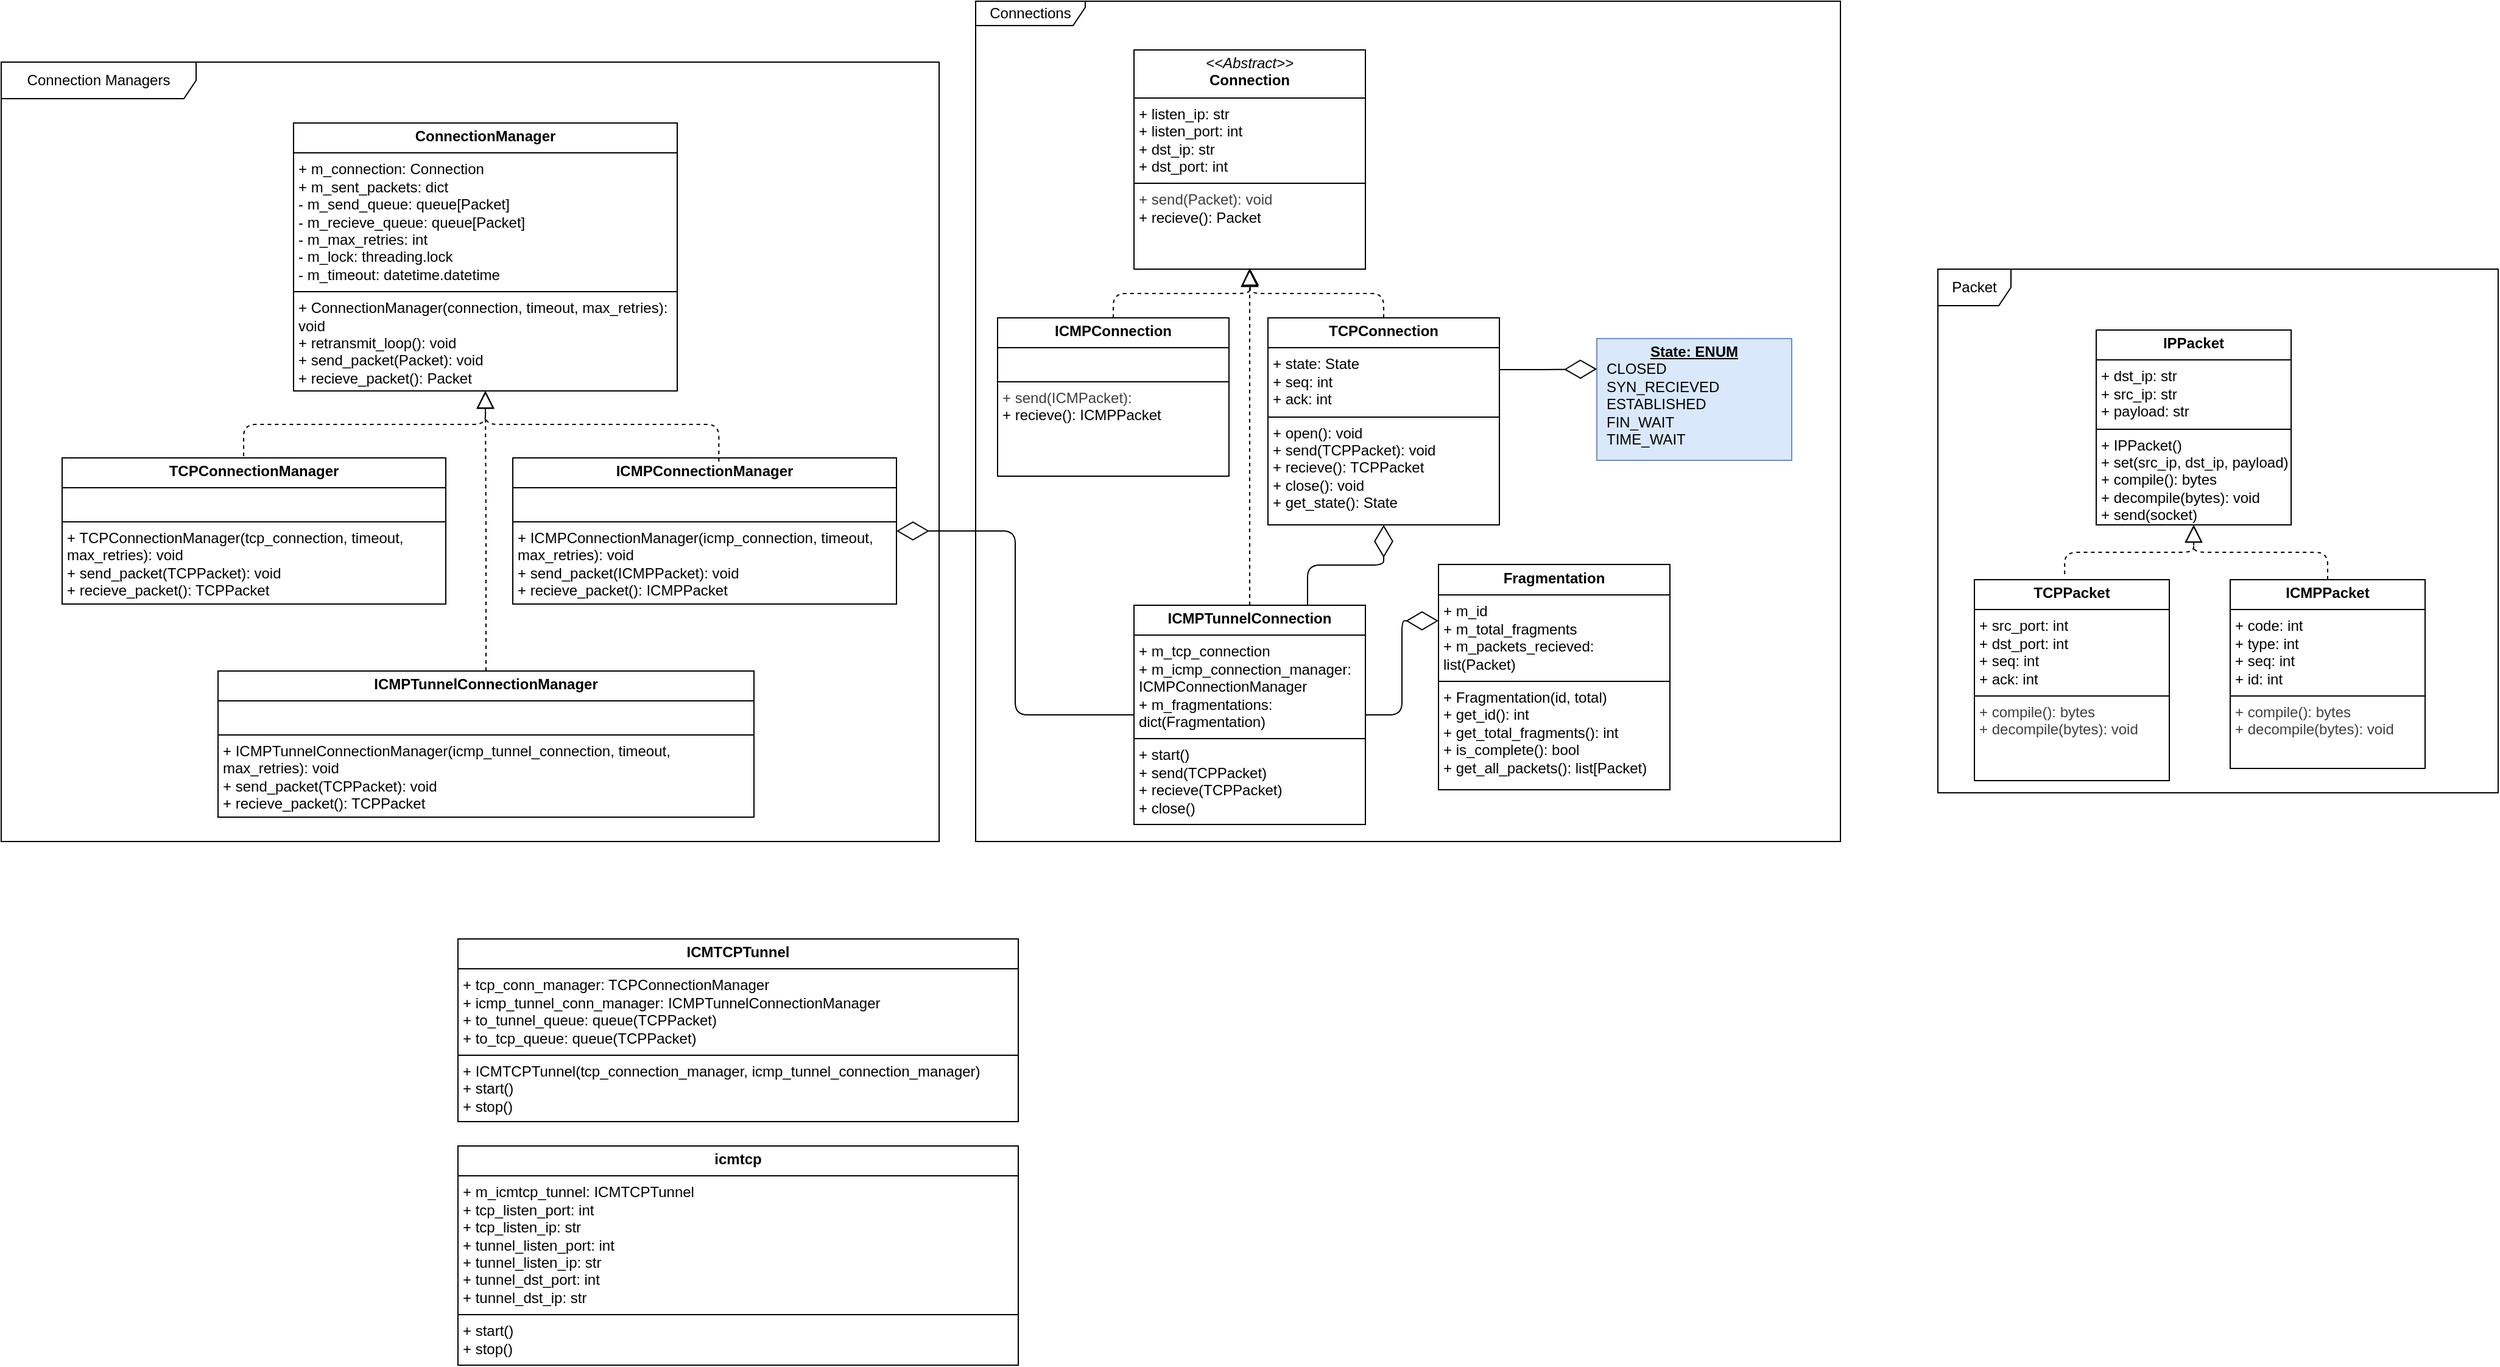 <mxfile>
    <diagram id="AInQ-T5Q2g1bz4kjks8R" name="Page-1">
        <mxGraphModel dx="1733" dy="2178" grid="1" gridSize="10" guides="1" tooltips="1" connect="1" arrows="1" fold="1" page="1" pageScale="1" pageWidth="850" pageHeight="1100" math="0" shadow="0">
            <root>
                <mxCell id="0"/>
                <mxCell id="1" parent="0"/>
                <mxCell id="5" value="&lt;p style=&quot;margin:0px;margin-top:4px;text-align:center;&quot;&gt;&lt;i&gt;&amp;lt;&amp;lt;Abstract&amp;gt;&amp;gt;&lt;/i&gt;&lt;br&gt;&lt;b&gt;Connection&lt;/b&gt;&lt;/p&gt;&lt;hr size=&quot;1&quot; style=&quot;border-style:solid;&quot;&gt;&lt;p style=&quot;margin:0px;margin-left:4px;&quot;&gt;+ listen_ip: str&lt;/p&gt;&lt;p style=&quot;margin:0px;margin-left:4px;&quot;&gt;+ listen_port: int&lt;/p&gt;&lt;p style=&quot;margin:0px;margin-left:4px;&quot;&gt;+ dst_ip: str&lt;/p&gt;&lt;p style=&quot;margin:0px;margin-left:4px;&quot;&gt;+ dst_port: int&lt;br&gt;&lt;/p&gt;&lt;hr size=&quot;1&quot; style=&quot;border-style:solid;&quot;&gt;&lt;p style=&quot;margin:0px;margin-left:4px;&quot;&gt;&lt;span style=&quot;color: rgb(63, 63, 63); background-color: transparent;&quot;&gt;+ send(Packet): void&lt;/span&gt;&lt;/p&gt;&lt;p style=&quot;margin:0px;margin-left:4px;&quot;&gt;+ recieve(): Packet&lt;/p&gt;" style="verticalAlign=top;align=left;overflow=fill;html=1;whiteSpace=wrap;" parent="1" vertex="1">
                    <mxGeometry x="520" y="10" width="190" height="180" as="geometry"/>
                </mxCell>
                <mxCell id="6" value="&lt;p style=&quot;margin:0px;margin-top:4px;text-align:center;&quot;&gt;&lt;b&gt;ICMPConnection&lt;/b&gt;&lt;/p&gt;&lt;hr size=&quot;1&quot; style=&quot;border-style:solid;&quot;&gt;&lt;p style=&quot;margin:0px;margin-left:4px;&quot;&gt;&lt;br&gt;&lt;/p&gt;&lt;hr size=&quot;1&quot; style=&quot;border-style:solid;&quot;&gt;&lt;p style=&quot;margin:0px;margin-left:4px;&quot;&gt;&lt;span style=&quot;color: rgb(63, 63, 63); background-color: transparent;&quot;&gt;+ send(ICMPacket):&amp;nbsp;&lt;/span&gt;&lt;/p&gt;&lt;p style=&quot;margin:0px;margin-left:4px;&quot;&gt;+ recieve(): ICMPPacket&lt;/p&gt;" style="verticalAlign=top;align=left;overflow=fill;html=1;whiteSpace=wrap;" parent="1" vertex="1">
                    <mxGeometry x="408" y="230" width="190" height="130" as="geometry"/>
                </mxCell>
                <mxCell id="7" value="&lt;p style=&quot;margin:0px;margin-top:4px;text-align:center;&quot;&gt;&lt;b&gt;TCPConnection&lt;/b&gt;&lt;/p&gt;&lt;hr size=&quot;1&quot; style=&quot;border-style:solid;&quot;&gt;&lt;p style=&quot;margin:0px;margin-left:4px;&quot;&gt;+ state: State&lt;/p&gt;&lt;p style=&quot;margin:0px;margin-left:4px;&quot;&gt;+ seq: int&lt;/p&gt;&lt;p style=&quot;margin:0px;margin-left:4px;&quot;&gt;+ ack: int&lt;/p&gt;&lt;hr size=&quot;1&quot; style=&quot;border-style:solid;&quot;&gt;&lt;p style=&quot;margin:0px;margin-left:4px;&quot;&gt;+ open(): void&lt;/p&gt;&lt;p style=&quot;margin:0px;margin-left:4px;&quot;&gt;+ send(TCPPacket): void&lt;/p&gt;&lt;p style=&quot;margin:0px;margin-left:4px;&quot;&gt;+ recieve(): TCPPacket&lt;/p&gt;&lt;p style=&quot;margin:0px;margin-left:4px;&quot;&gt;+ close(): void&lt;/p&gt;&lt;p style=&quot;margin:0px;margin-left:4px;&quot;&gt;+ get_state(): State&lt;/p&gt;" style="verticalAlign=top;align=left;overflow=fill;html=1;whiteSpace=wrap;" parent="1" vertex="1">
                    <mxGeometry x="630" y="230" width="190" height="170" as="geometry"/>
                </mxCell>
                <mxCell id="8" value="" style="endArrow=block;dashed=1;endFill=0;endSize=12;html=1;exitX=0.5;exitY=0;exitDx=0;exitDy=0;entryX=0.5;entryY=1;entryDx=0;entryDy=0;edgeStyle=orthogonalEdgeStyle;" parent="1" source="6" target="5" edge="1">
                    <mxGeometry width="160" relative="1" as="geometry">
                        <mxPoint x="470" y="210" as="sourcePoint"/>
                        <mxPoint x="630" y="210" as="targetPoint"/>
                    </mxGeometry>
                </mxCell>
                <mxCell id="9" value="" style="endArrow=block;dashed=1;endFill=0;endSize=12;html=1;exitX=0.5;exitY=0;exitDx=0;exitDy=0;edgeStyle=orthogonalEdgeStyle;" parent="1" source="7" edge="1">
                    <mxGeometry width="160" relative="1" as="geometry">
                        <mxPoint x="680" y="220" as="sourcePoint"/>
                        <mxPoint x="615" y="189" as="targetPoint"/>
                    </mxGeometry>
                </mxCell>
                <mxCell id="10" value="&lt;p style=&quot;margin:0px;margin-top:4px;text-align:center;&quot;&gt;&lt;b&gt;ICMTCPTunnel&lt;/b&gt;&lt;/p&gt;&lt;hr size=&quot;1&quot; style=&quot;border-style:solid;&quot;&gt;&lt;p style=&quot;margin:0px;margin-left:4px;&quot;&gt;+ tcp_conn_manager: TCPConnectionManager&lt;/p&gt;&lt;p style=&quot;margin:0px;margin-left:4px;&quot;&gt;+ icmp_tunnel_conn_manager: ICMPTunnelConnectionManager&lt;/p&gt;&lt;p style=&quot;margin:0px;margin-left:4px;&quot;&gt;+ to_tunnel_queue: queue(TCPPacket)&lt;/p&gt;&lt;p style=&quot;margin:0px;margin-left:4px;&quot;&gt;+ to_tcp_queue: queue(TCPPacket)&lt;/p&gt;&lt;hr size=&quot;1&quot; style=&quot;border-style:solid;&quot;&gt;&lt;p style=&quot;margin:0px;margin-left:4px;&quot;&gt;+ ICMTCPTunnel(tcp_connection_manager, icmp_tunnel_connection_manager)&lt;/p&gt;&lt;p style=&quot;margin:0px;margin-left:4px;&quot;&gt;+ start()&lt;/p&gt;&lt;p style=&quot;margin:0px;margin-left:4px;&quot;&gt;+ stop()&lt;/p&gt;" style="verticalAlign=top;align=left;overflow=fill;html=1;whiteSpace=wrap;" parent="1" vertex="1">
                    <mxGeometry x="-35" y="740" width="460" height="150" as="geometry"/>
                </mxCell>
                <mxCell id="13" value="&lt;p style=&quot;margin:0px;margin-top:4px;text-align:center;text-decoration:underline;&quot;&gt;&lt;b&gt;State: ENUM&lt;/b&gt;&lt;/p&gt;&lt;p style=&quot;margin:0px;margin-left:8px;&quot;&gt;CLOSED&lt;br&gt;SYN_RECIEVED&lt;/p&gt;&lt;p style=&quot;margin:0px;margin-left:8px;&quot;&gt;ESTABLISHED&lt;/p&gt;&lt;p style=&quot;margin:0px;margin-left:8px;&quot;&gt;FIN_WAIT&lt;/p&gt;&lt;p style=&quot;margin:0px;margin-left:8px;&quot;&gt;TIME_WAIT&lt;br&gt;&lt;/p&gt;" style="verticalAlign=top;align=left;overflow=fill;html=1;whiteSpace=wrap;fillColor=#dae8fc;strokeColor=#6c8ebf;" parent="1" vertex="1">
                    <mxGeometry x="900" y="247" width="160" height="100" as="geometry"/>
                </mxCell>
                <mxCell id="14" value="" style="endArrow=diamondThin;endFill=0;endSize=24;html=1;exitX=1;exitY=0.25;exitDx=0;exitDy=0;entryX=0;entryY=0.25;entryDx=0;entryDy=0;edgeStyle=orthogonalEdgeStyle;" parent="1" source="7" target="13" edge="1">
                    <mxGeometry width="160" relative="1" as="geometry">
                        <mxPoint x="800" y="390" as="sourcePoint"/>
                        <mxPoint x="960" y="390" as="targetPoint"/>
                    </mxGeometry>
                </mxCell>
                <mxCell id="16" value="&lt;p style=&quot;margin:0px;margin-top:4px;text-align:center;&quot;&gt;&lt;b&gt;ConnectionManager&lt;/b&gt;&lt;/p&gt;&lt;hr size=&quot;1&quot; style=&quot;border-style:solid;&quot;&gt;&lt;p style=&quot;margin:0px;margin-left:4px;&quot;&gt;+ m_connection: Connection&lt;/p&gt;&lt;p style=&quot;margin:0px;margin-left:4px;&quot;&gt;+ m_sent_packets: dict&lt;/p&gt;&lt;p style=&quot;margin:0px;margin-left:4px;&quot;&gt;- m_send_queue: queue[Packet]&lt;/p&gt;&lt;p style=&quot;margin:0px;margin-left:4px;&quot;&gt;- m_recieve_queue: queue[Packet]&lt;/p&gt;&lt;p style=&quot;margin:0px;margin-left:4px;&quot;&gt;- m_max_retries: int&lt;/p&gt;&lt;p style=&quot;margin:0px;margin-left:4px;&quot;&gt;- m_lock: threading.lock&lt;/p&gt;&lt;p style=&quot;margin:0px;margin-left:4px;&quot;&gt;- m_timeout: datetime.datetime&lt;/p&gt;&lt;hr size=&quot;1&quot; style=&quot;border-style:solid;&quot;&gt;&lt;p style=&quot;margin:0px;margin-left:4px;&quot;&gt;+ ConnectionManager(connection, timeout, max_retries): void&lt;/p&gt;&lt;p style=&quot;margin:0px;margin-left:4px;&quot;&gt;+ retransmit_loop(): void&lt;/p&gt;&lt;p style=&quot;margin:0px;margin-left:4px;&quot;&gt;+ send_packet(Packet): void&lt;/p&gt;&lt;p style=&quot;margin:0px;margin-left:4px;&quot;&gt;+ recieve_packet(): Packet&lt;/p&gt;&lt;p style=&quot;margin:0px;margin-left:4px;&quot;&gt;&lt;br&gt;&lt;/p&gt;" style="verticalAlign=top;align=left;overflow=fill;html=1;whiteSpace=wrap;" parent="1" vertex="1">
                    <mxGeometry x="-170" y="70" width="315" height="220" as="geometry"/>
                </mxCell>
                <mxCell id="18" value="&lt;p style=&quot;margin:0px;margin-top:4px;text-align:center;&quot;&gt;&lt;b&gt;ICMPTunnelConnection&lt;/b&gt;&lt;/p&gt;&lt;hr size=&quot;1&quot; style=&quot;border-style:solid;&quot;&gt;&lt;p style=&quot;margin:0px;margin-left:4px;&quot;&gt;+ m_tcp_connection&lt;/p&gt;&lt;p style=&quot;margin:0px;margin-left:4px;&quot;&gt;+ m_icmp_connection_manager: ICMPConnectionManager&lt;/p&gt;&lt;p style=&quot;margin:0px;margin-left:4px;&quot;&gt;+ m_fragmentations: dict(Fragmentation)&lt;/p&gt;&lt;hr size=&quot;1&quot; style=&quot;border-style:solid;&quot;&gt;&lt;p style=&quot;margin:0px;margin-left:4px;&quot;&gt;+ start()&lt;/p&gt;&lt;p style=&quot;margin:0px;margin-left:4px;&quot;&gt;+ send(TCPPacket)&lt;/p&gt;&lt;p style=&quot;margin:0px;margin-left:4px;&quot;&gt;+ recieve(TCPPacket)&lt;/p&gt;&lt;p style=&quot;margin:0px;margin-left:4px;&quot;&gt;+ close()&lt;/p&gt;" style="verticalAlign=top;align=left;overflow=fill;html=1;whiteSpace=wrap;" parent="1" vertex="1">
                    <mxGeometry x="520" y="466" width="190" height="180" as="geometry"/>
                </mxCell>
                <mxCell id="20" value="" style="endArrow=block;dashed=1;endFill=0;endSize=12;html=1;exitX=0.5;exitY=0;exitDx=0;exitDy=0;entryX=0.5;entryY=1;entryDx=0;entryDy=0;edgeStyle=orthogonalEdgeStyle;" parent="1" source="18" target="5" edge="1">
                    <mxGeometry width="160" relative="1" as="geometry">
                        <mxPoint x="513" y="240" as="sourcePoint"/>
                        <mxPoint x="625" y="200" as="targetPoint"/>
                    </mxGeometry>
                </mxCell>
                <mxCell id="21" value="" style="endArrow=diamondThin;endFill=0;endSize=24;html=1;exitX=0.75;exitY=0;exitDx=0;exitDy=0;entryX=0.5;entryY=1;entryDx=0;entryDy=0;edgeStyle=orthogonalEdgeStyle;" parent="1" source="18" target="7" edge="1">
                    <mxGeometry width="160" relative="1" as="geometry">
                        <mxPoint x="830" y="278" as="sourcePoint"/>
                        <mxPoint x="910" y="265" as="targetPoint"/>
                    </mxGeometry>
                </mxCell>
                <mxCell id="22" value="" style="endArrow=diamondThin;endFill=0;endSize=24;html=1;entryX=1;entryY=0.5;entryDx=0;entryDy=0;edgeStyle=orthogonalEdgeStyle;" parent="1" source="18" target="25" edge="1">
                    <mxGeometry width="160" relative="1" as="geometry">
                        <mxPoint x="600" y="630" as="sourcePoint"/>
                        <mxPoint x="735" y="390" as="targetPoint"/>
                    </mxGeometry>
                </mxCell>
                <mxCell id="23" value="&lt;p style=&quot;margin:0px;margin-top:4px;text-align:center;&quot;&gt;&lt;b&gt;Fragmentation&lt;/b&gt;&lt;/p&gt;&lt;hr size=&quot;1&quot; style=&quot;border-style:solid;&quot;&gt;&lt;p style=&quot;margin:0px;margin-left:4px;&quot;&gt;+ m_id&lt;/p&gt;&lt;p style=&quot;margin:0px;margin-left:4px;&quot;&gt;+ m_total_fragments&lt;/p&gt;&lt;p style=&quot;margin:0px;margin-left:4px;&quot;&gt;+ m_packets_recieved: list(Packet)&lt;/p&gt;&lt;hr size=&quot;1&quot; style=&quot;border-style:solid;&quot;&gt;&lt;p style=&quot;margin:0px;margin-left:4px;&quot;&gt;+ Fragmentation(id, total)&lt;/p&gt;&lt;p style=&quot;margin:0px;margin-left:4px;&quot;&gt;+ get_id(): int&lt;/p&gt;&lt;p style=&quot;margin:0px;margin-left:4px;&quot;&gt;+ get_total_fragments(): int&lt;/p&gt;&lt;p style=&quot;margin:0px;margin-left:4px;&quot;&gt;+ is_complete(): bool&lt;/p&gt;&lt;p style=&quot;margin:0px;margin-left:4px;&quot;&gt;+ get_all_packets(): list[Packet)&lt;/p&gt;" style="verticalAlign=top;align=left;overflow=fill;html=1;whiteSpace=wrap;" parent="1" vertex="1">
                    <mxGeometry x="770" y="432.5" width="190" height="185" as="geometry"/>
                </mxCell>
                <mxCell id="24" value="" style="endArrow=diamondThin;endFill=0;endSize=24;html=1;exitX=1;exitY=0.5;exitDx=0;exitDy=0;entryX=0;entryY=0.25;entryDx=0;entryDy=0;edgeStyle=orthogonalEdgeStyle;" parent="1" source="18" target="23" edge="1">
                    <mxGeometry width="160" relative="1" as="geometry">
                        <mxPoint x="532" y="528" as="sourcePoint"/>
                        <mxPoint x="425" y="480" as="targetPoint"/>
                    </mxGeometry>
                </mxCell>
                <mxCell id="25" value="&lt;p style=&quot;margin:0px;margin-top:4px;text-align:center;&quot;&gt;&lt;b&gt;ICMPConnectionManager&lt;/b&gt;&lt;/p&gt;&lt;hr size=&quot;1&quot; style=&quot;border-style:solid;&quot;&gt;&lt;p style=&quot;margin:0px;margin-left:4px;&quot;&gt;&lt;br&gt;&lt;/p&gt;&lt;hr size=&quot;1&quot; style=&quot;border-style:solid;&quot;&gt;&lt;p style=&quot;margin:0px;margin-left:4px;&quot;&gt;+ ICMPConnectionManager(icmp_connection, timeout, max_retries): void&lt;/p&gt;&lt;p style=&quot;margin:0px;margin-left:4px;&quot;&gt;+ send_packet(ICMPPacket): void&lt;/p&gt;&lt;p style=&quot;margin:0px;margin-left:4px;&quot;&gt;+ recieve_packet(): ICMPPacket&lt;/p&gt;&lt;p style=&quot;margin:0px;margin-left:4px;&quot;&gt;&lt;br&gt;&lt;/p&gt;" style="verticalAlign=top;align=left;overflow=fill;html=1;whiteSpace=wrap;" parent="1" vertex="1">
                    <mxGeometry x="10" y="345" width="315" height="120" as="geometry"/>
                </mxCell>
                <mxCell id="26" value="" style="endArrow=block;dashed=1;endFill=0;endSize=12;html=1;exitX=0.537;exitY=0.025;exitDx=0;exitDy=0;edgeStyle=orthogonalEdgeStyle;exitPerimeter=0;" parent="1" source="25" target="16" edge="1">
                    <mxGeometry width="160" relative="1" as="geometry">
                        <mxPoint x="190" y="555" as="sourcePoint"/>
                        <mxPoint x="190" y="305" as="targetPoint"/>
                    </mxGeometry>
                </mxCell>
                <mxCell id="28" value="Connections" style="shape=umlFrame;whiteSpace=wrap;html=1;pointerEvents=0;width=90;height=20;" parent="1" vertex="1">
                    <mxGeometry x="390" y="-30" width="710" height="690" as="geometry"/>
                </mxCell>
                <mxCell id="29" value="&lt;p style=&quot;margin:0px;margin-top:4px;text-align:center;&quot;&gt;&lt;b&gt;TCPConnectionManager&lt;/b&gt;&lt;/p&gt;&lt;hr size=&quot;1&quot; style=&quot;border-style:solid;&quot;&gt;&lt;p style=&quot;margin:0px;margin-left:4px;&quot;&gt;&lt;br&gt;&lt;/p&gt;&lt;hr size=&quot;1&quot; style=&quot;border-style:solid;&quot;&gt;&lt;p style=&quot;margin:0px;margin-left:4px;&quot;&gt;+ TCPConnectionManager(tcp_connection, timeout, max_retries): void&lt;/p&gt;&lt;p style=&quot;margin:0px;margin-left:4px;&quot;&gt;+ send_packet(TCPPacket): void&lt;/p&gt;&lt;p style=&quot;margin:0px;margin-left:4px;&quot;&gt;+ recieve_packet(): TCPPacket&lt;/p&gt;&lt;p style=&quot;margin:0px;margin-left:4px;&quot;&gt;&lt;br&gt;&lt;/p&gt;" style="verticalAlign=top;align=left;overflow=fill;html=1;whiteSpace=wrap;" parent="1" vertex="1">
                    <mxGeometry x="-360" y="345" width="315" height="120" as="geometry"/>
                </mxCell>
                <mxCell id="30" value="" style="endArrow=block;dashed=1;endFill=0;endSize=12;html=1;exitX=0.473;exitY=-0.011;exitDx=0;exitDy=0;edgeStyle=orthogonalEdgeStyle;exitPerimeter=0;entryX=0.5;entryY=1;entryDx=0;entryDy=0;" parent="1" source="29" target="16" edge="1">
                    <mxGeometry width="160" relative="1" as="geometry">
                        <mxPoint x="189" y="358" as="sourcePoint"/>
                        <mxPoint x="-2" y="300" as="targetPoint"/>
                    </mxGeometry>
                </mxCell>
                <mxCell id="31" value="&lt;p style=&quot;margin:0px;margin-top:4px;text-align:center;&quot;&gt;&lt;b&gt;ICMPTunnelConnectionManager&lt;/b&gt;&lt;/p&gt;&lt;hr size=&quot;1&quot; style=&quot;border-style:solid;&quot;&gt;&lt;p style=&quot;margin:0px;margin-left:4px;&quot;&gt;&lt;br&gt;&lt;/p&gt;&lt;hr size=&quot;1&quot; style=&quot;border-style:solid;&quot;&gt;&lt;p style=&quot;margin:0px;margin-left:4px;&quot;&gt;+ ICMPTunnelConnectionManager(icmp_tunnel_connection, timeout, max_retries): void&lt;/p&gt;&lt;p style=&quot;margin:0px;margin-left:4px;&quot;&gt;+ send_packet(TCPPacket): void&lt;/p&gt;&lt;p style=&quot;margin:0px;margin-left:4px;&quot;&gt;+ recieve_packet(): TCPPacket&lt;/p&gt;&lt;p style=&quot;margin:0px;margin-left:4px;&quot;&gt;&lt;br&gt;&lt;/p&gt;" style="verticalAlign=top;align=left;overflow=fill;html=1;whiteSpace=wrap;" parent="1" vertex="1">
                    <mxGeometry x="-232" y="520" width="440" height="120" as="geometry"/>
                </mxCell>
                <mxCell id="32" value="" style="endArrow=block;dashed=1;endFill=0;endSize=12;html=1;exitX=0.5;exitY=0;exitDx=0;exitDy=0;edgeStyle=orthogonalEdgeStyle;" parent="1" source="31" target="16" edge="1">
                    <mxGeometry width="160" relative="1" as="geometry">
                        <mxPoint x="189" y="358" as="sourcePoint"/>
                        <mxPoint x="-10" y="280" as="targetPoint"/>
                    </mxGeometry>
                </mxCell>
                <mxCell id="34" value="Connection Managers" style="shape=umlFrame;whiteSpace=wrap;html=1;pointerEvents=0;width=160;height=30;" parent="1" vertex="1">
                    <mxGeometry x="-410" y="20" width="770" height="640" as="geometry"/>
                </mxCell>
                <mxCell id="35" value="&lt;p style=&quot;margin:0px;margin-top:4px;text-align:center;&quot;&gt;&lt;b&gt;icmtcp&lt;/b&gt;&lt;/p&gt;&lt;hr size=&quot;1&quot; style=&quot;border-style:solid;&quot;&gt;&lt;p style=&quot;margin:0px;margin-left:4px;&quot;&gt;+ m_icmtcp_tunnel: ICMTCPTunnel&lt;br&gt;&lt;/p&gt;&lt;p style=&quot;margin:0px;margin-left:4px;&quot;&gt;+ tcp_listen_port: int&lt;/p&gt;&lt;p style=&quot;margin:0px;margin-left:4px;&quot;&gt;+ tcp_listen_ip: str&lt;/p&gt;&lt;p style=&quot;margin:0px;margin-left:4px;&quot;&gt;+ tunnel_listen_port: int&lt;/p&gt;&lt;p style=&quot;margin:0px;margin-left:4px;&quot;&gt;+ tunnel_listen_ip: str&lt;/p&gt;&lt;p style=&quot;margin:0px;margin-left:4px;&quot;&gt;+ tunnel_dst_port: int&lt;/p&gt;&lt;p style=&quot;margin:0px;margin-left:4px;&quot;&gt;+ tunnel_dst_ip: str&lt;/p&gt;&lt;hr size=&quot;1&quot; style=&quot;border-style:solid;&quot;&gt;&lt;p style=&quot;margin:0px;margin-left:4px;&quot;&gt;+ start()&lt;/p&gt;&lt;p style=&quot;margin:0px;margin-left:4px;&quot;&gt;+ stop()&lt;/p&gt;" style="verticalAlign=top;align=left;overflow=fill;html=1;whiteSpace=wrap;" parent="1" vertex="1">
                    <mxGeometry x="-35" y="910" width="460" height="180" as="geometry"/>
                </mxCell>
                <mxCell id="39" value="&lt;p style=&quot;margin:0px;margin-top:4px;text-align:center;&quot;&gt;&lt;b&gt;IPPacket&lt;/b&gt;&lt;/p&gt;&lt;hr size=&quot;1&quot; style=&quot;border-style:solid;&quot;&gt;&lt;p style=&quot;margin:0px;margin-left:4px;&quot;&gt;+ dst_ip: str&lt;/p&gt;&lt;p style=&quot;margin:0px;margin-left:4px;&quot;&gt;+ src_ip: str&lt;/p&gt;&lt;p style=&quot;margin:0px;margin-left:4px;&quot;&gt;+ payload: str&lt;/p&gt;&lt;hr size=&quot;1&quot; style=&quot;border-style:solid;&quot;&gt;&lt;p style=&quot;margin:0px;margin-left:4px;&quot;&gt;+ IPPacket()&lt;/p&gt;&lt;p style=&quot;margin:0px;margin-left:4px;&quot;&gt;+ set(src_ip, dst_ip, payload)&lt;/p&gt;&lt;p style=&quot;margin:0px;margin-left:4px;&quot;&gt;+ compile(): bytes&lt;/p&gt;&lt;p style=&quot;margin:0px;margin-left:4px;&quot;&gt;+ decompile(bytes): void&lt;/p&gt;&lt;p style=&quot;margin:0px;margin-left:4px;&quot;&gt;+ send(socket)&lt;/p&gt;&lt;p style=&quot;margin:0px;margin-left:4px;&quot;&gt;&lt;br&gt;&lt;/p&gt;" style="verticalAlign=top;align=left;overflow=fill;html=1;whiteSpace=wrap;" parent="1" vertex="1">
                    <mxGeometry x="1310" y="240" width="160" height="160" as="geometry"/>
                </mxCell>
                <mxCell id="40" value="&lt;p style=&quot;margin:0px;margin-top:4px;text-align:center;&quot;&gt;&lt;b&gt;TCPPacket&lt;/b&gt;&lt;/p&gt;&lt;hr size=&quot;1&quot; style=&quot;border-style:solid;&quot;&gt;&lt;p style=&quot;margin:0px;margin-left:4px;&quot;&gt;+ src_port: int&lt;/p&gt;&lt;p style=&quot;margin:0px;margin-left:4px;&quot;&gt;+ dst_port: int&lt;/p&gt;&lt;p style=&quot;margin:0px;margin-left:4px;&quot;&gt;+ seq: int&lt;/p&gt;&lt;p style=&quot;margin:0px;margin-left:4px;&quot;&gt;+ ack: int&lt;/p&gt;&lt;hr size=&quot;1&quot; style=&quot;border-style:solid;&quot;&gt;&lt;p style=&quot;color: rgb(63, 63, 63); scrollbar-color: rgb(226, 226, 226) rgb(251, 251, 251); margin: 0px 0px 0px 4px;&quot;&gt;&lt;span style=&quot;background-color: transparent;&quot;&gt;+ compile(): bytes&lt;/span&gt;&lt;/p&gt;&lt;p style=&quot;color: rgb(63, 63, 63); scrollbar-color: rgb(226, 226, 226) rgb(251, 251, 251); margin: 0px 0px 0px 4px;&quot;&gt;+ decompile(bytes): void&lt;/p&gt;" style="verticalAlign=top;align=left;overflow=fill;html=1;whiteSpace=wrap;" vertex="1" parent="1">
                    <mxGeometry x="1210" y="445" width="160" height="165" as="geometry"/>
                </mxCell>
                <mxCell id="41" value="&lt;p style=&quot;margin:0px;margin-top:4px;text-align:center;&quot;&gt;&lt;b&gt;ICMPPacket&lt;/b&gt;&lt;/p&gt;&lt;hr size=&quot;1&quot; style=&quot;border-style:solid;&quot;&gt;&lt;p style=&quot;margin:0px;margin-left:4px;&quot;&gt;+ code: int&lt;/p&gt;&lt;p style=&quot;margin:0px;margin-left:4px;&quot;&gt;+ type: int&lt;/p&gt;&lt;p style=&quot;margin:0px;margin-left:4px;&quot;&gt;+ seq: int&lt;/p&gt;&lt;p style=&quot;margin:0px;margin-left:4px;&quot;&gt;+ id: int&lt;/p&gt;&lt;hr size=&quot;1&quot; style=&quot;border-style:solid;&quot;&gt;&lt;p style=&quot;color: rgb(63, 63, 63); scrollbar-color: rgb(226, 226, 226) rgb(251, 251, 251); margin: 0px 0px 0px 4px;&quot;&gt;&lt;span style=&quot;background-color: transparent;&quot;&gt;+ compile(): bytes&lt;/span&gt;&lt;/p&gt;&lt;p style=&quot;color: rgb(63, 63, 63); scrollbar-color: rgb(226, 226, 226) rgb(251, 251, 251); margin: 0px 0px 0px 4px;&quot;&gt;+ decompile(bytes): void&lt;/p&gt;" style="verticalAlign=top;align=left;overflow=fill;html=1;whiteSpace=wrap;" vertex="1" parent="1">
                    <mxGeometry x="1420" y="445" width="160" height="155" as="geometry"/>
                </mxCell>
                <mxCell id="42" value="" style="endArrow=block;dashed=1;endFill=0;endSize=12;html=1;exitX=0.463;exitY=-0.027;exitDx=0;exitDy=0;entryX=0.5;entryY=1;entryDx=0;entryDy=0;edgeStyle=orthogonalEdgeStyle;exitPerimeter=0;" edge="1" parent="1" source="40" target="39">
                    <mxGeometry width="160" relative="1" as="geometry">
                        <mxPoint x="1230" y="648" as="sourcePoint"/>
                        <mxPoint x="1230" y="372" as="targetPoint"/>
                    </mxGeometry>
                </mxCell>
                <mxCell id="43" value="" style="endArrow=block;dashed=1;endFill=0;endSize=12;html=1;entryX=0.5;entryY=1;entryDx=0;entryDy=0;edgeStyle=orthogonalEdgeStyle;" edge="1" parent="1" source="41" target="39">
                    <mxGeometry width="160" relative="1" as="geometry">
                        <mxPoint x="1294" y="451" as="sourcePoint"/>
                        <mxPoint x="1400" y="410" as="targetPoint"/>
                    </mxGeometry>
                </mxCell>
                <mxCell id="44" value="Packet" style="shape=umlFrame;whiteSpace=wrap;html=1;pointerEvents=0;" vertex="1" parent="1">
                    <mxGeometry x="1180" y="190" width="460" height="430" as="geometry"/>
                </mxCell>
            </root>
        </mxGraphModel>
    </diagram>
</mxfile>